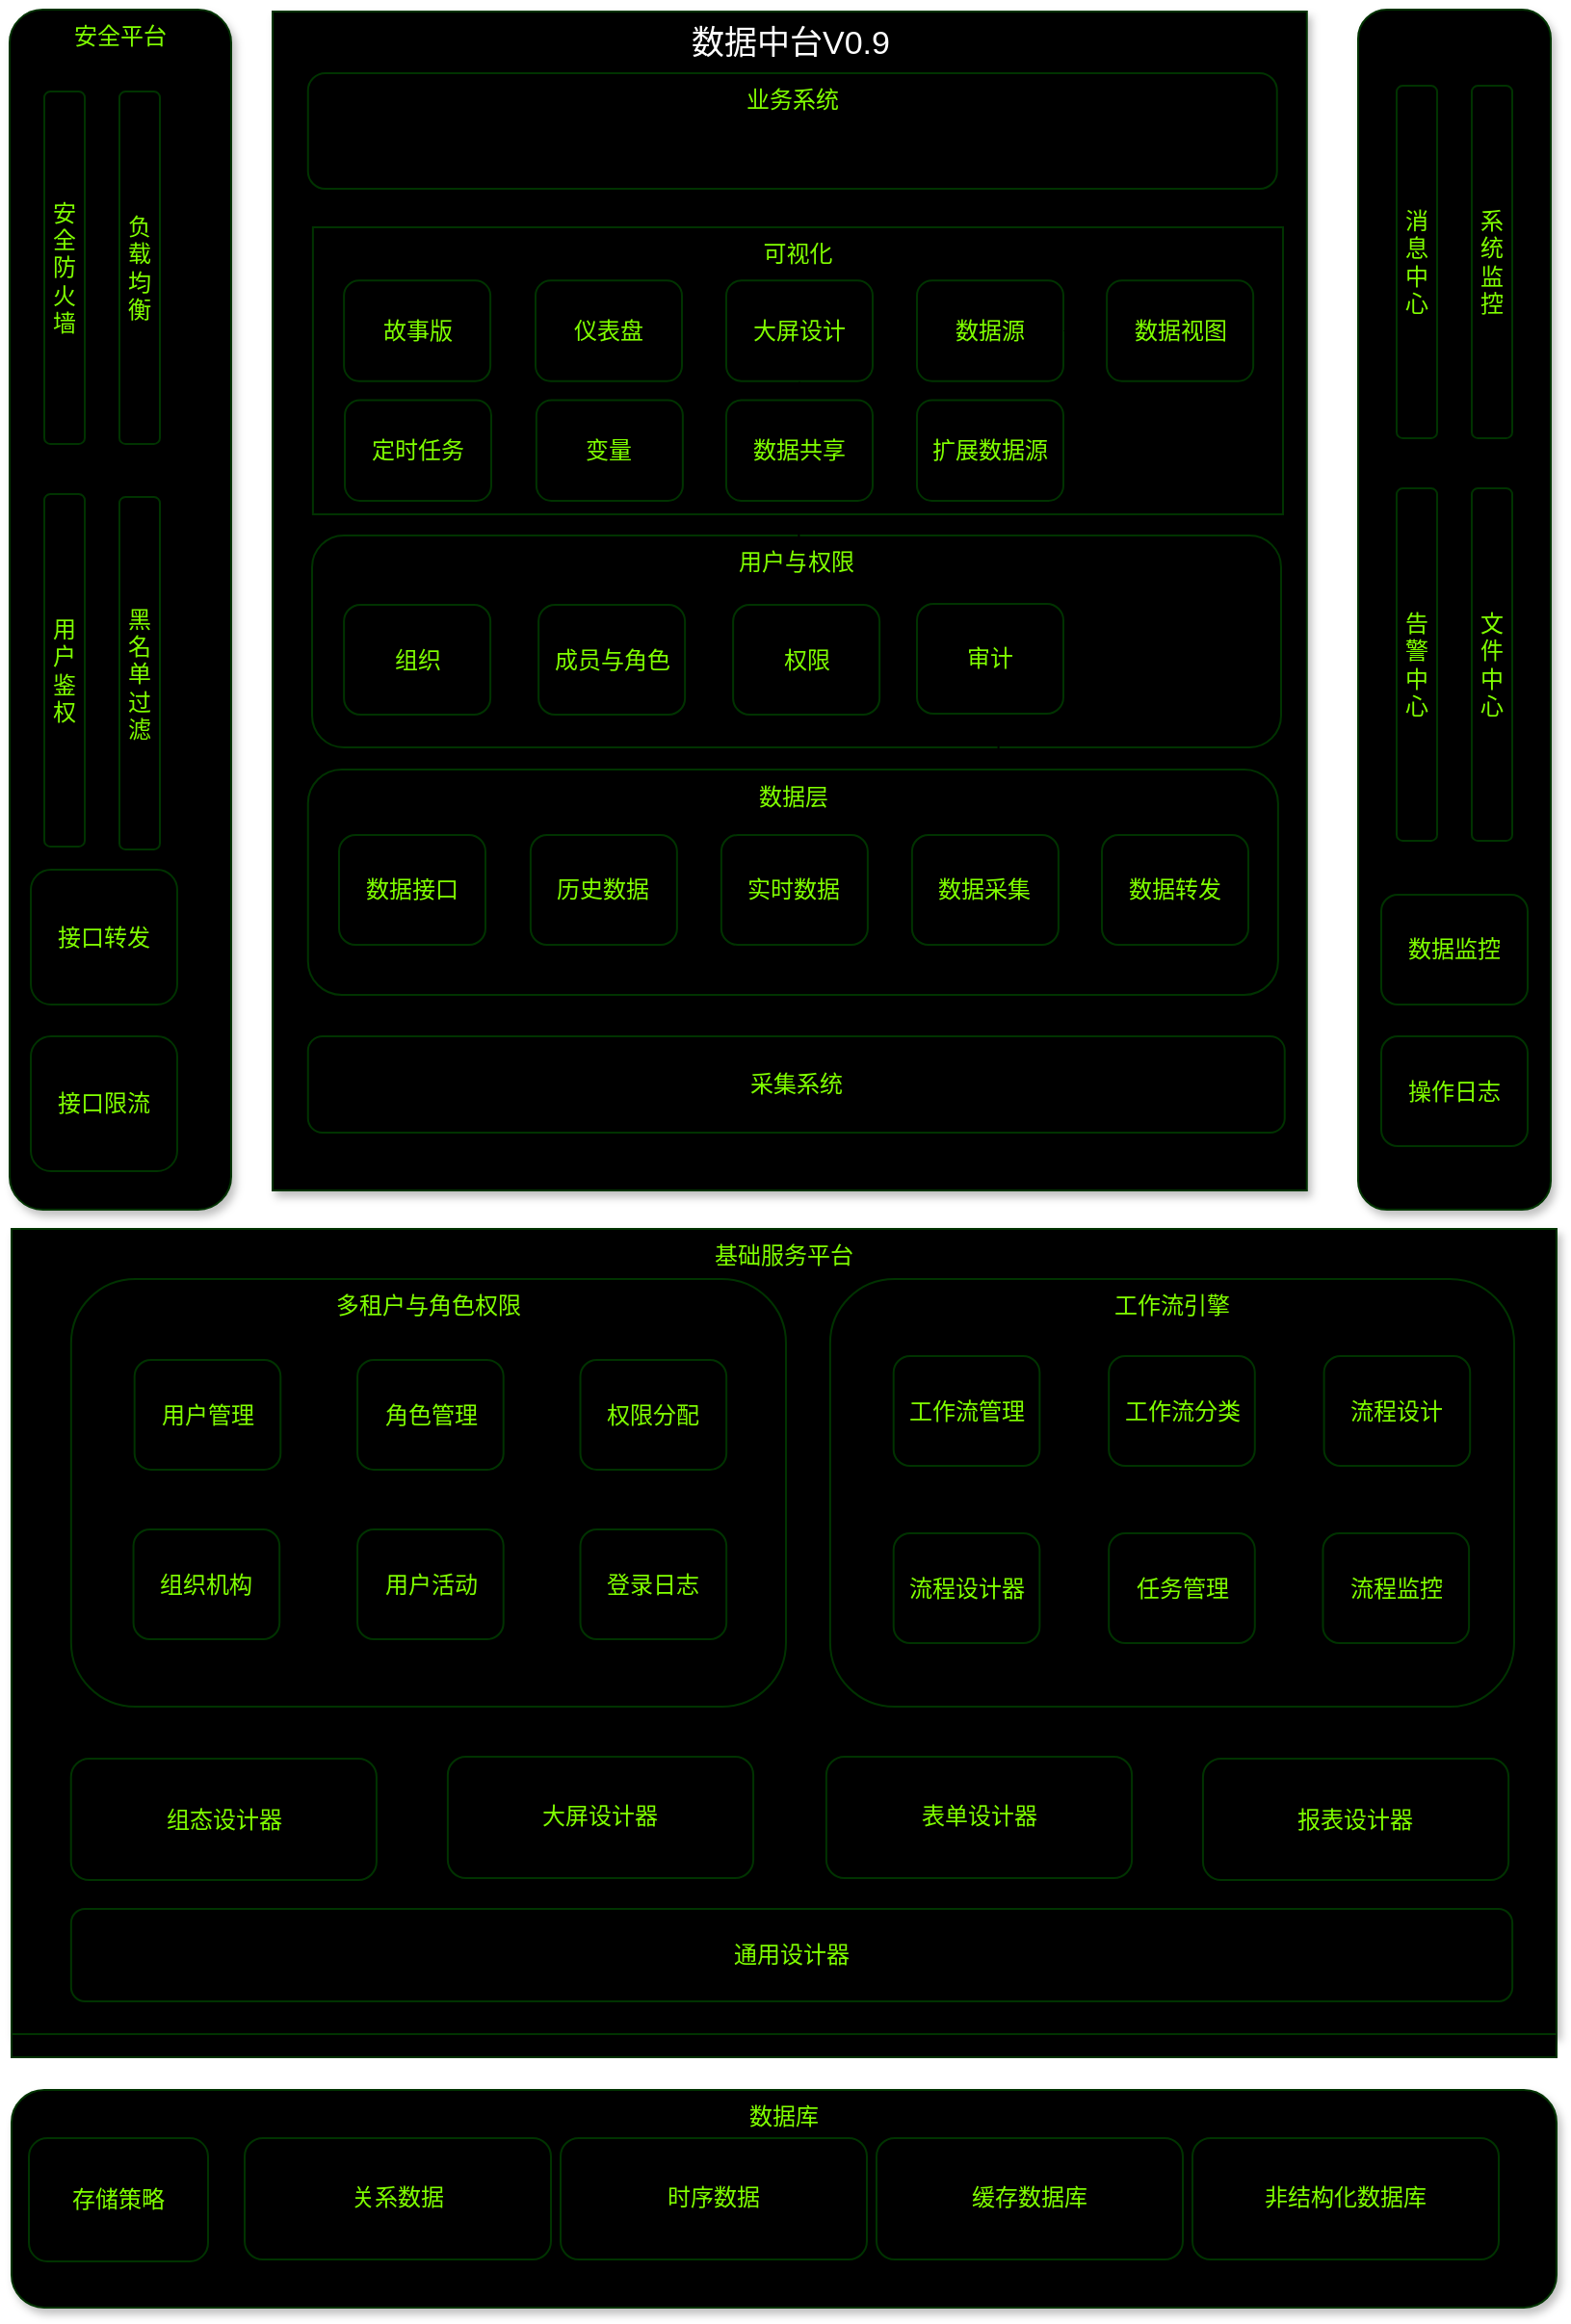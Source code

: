 <mxfile version="24.8.8">
  <diagram name="第 1 页" id="jOEGAAdJldzdozOKirW3">
    <mxGraphModel dx="1436" dy="786" grid="1" gridSize="10" guides="1" tooltips="1" connect="1" arrows="1" fold="1" page="1" pageScale="1" pageWidth="827" pageHeight="480" math="0" shadow="0">
      <root>
        <mxCell id="0" />
        <mxCell id="1" parent="0" />
        <mxCell id="qu1P84a28oFz5D7fJ5ri-1" value="数据中台V0.9" style="rounded=0;whiteSpace=wrap;html=1;fillColor=#000000;fontColor=#ffffff;strokeColor=#003300;glass=0;shadow=1;verticalAlign=top;align=center;fontSize=17;" vertex="1" parent="1">
          <mxGeometry x="148.5" y="8" width="536.89" height="612" as="geometry" />
        </mxCell>
        <mxCell id="qu1P84a28oFz5D7fJ5ri-3" value="" style="rounded=1;whiteSpace=wrap;html=1;fillColor=#000000;strokeColor=#003300;fontColor=#ffffff;shadow=1;glass=0;align=center;verticalAlign=top;fontFamily=Helvetica;fontSize=12;" vertex="1" parent="1">
          <mxGeometry x="712" y="7" width="100" height="623" as="geometry" />
        </mxCell>
        <mxCell id="qu1P84a28oFz5D7fJ5ri-4" value="安全平台" style="rounded=1;whiteSpace=wrap;html=1;fillColor=#000000;strokeColor=#003300;shadow=1;glass=0;align=center;verticalAlign=top;fontFamily=Helvetica;fontSize=12;fontColor=#80FF00;" vertex="1" parent="1">
          <mxGeometry x="12" y="7" width="115" height="623" as="geometry" />
        </mxCell>
        <mxCell id="qu1P84a28oFz5D7fJ5ri-20" value="接口转发" style="rounded=1;whiteSpace=wrap;html=1;fillColor=#000000;fontColor=#80FF00;strokeColor=#003300;" vertex="1" parent="1">
          <mxGeometry x="23" y="453.5" width="76" height="70" as="geometry" />
        </mxCell>
        <mxCell id="qu1P84a28oFz5D7fJ5ri-43" value="消息中心" style="rounded=1;whiteSpace=wrap;html=1;fillColor=#000000;fontColor=#80FF00;strokeColor=#003300;horizontal=1;" vertex="1" parent="1">
          <mxGeometry x="732" y="46.5" width="21" height="183" as="geometry" />
        </mxCell>
        <mxCell id="qu1P84a28oFz5D7fJ5ri-44" value="告警中心" style="rounded=1;whiteSpace=wrap;html=1;fillColor=#000000;fontColor=#80FF00;strokeColor=#003300;horizontal=1;" vertex="1" parent="1">
          <mxGeometry x="732" y="255.5" width="21" height="183" as="geometry" />
        </mxCell>
        <mxCell id="qu1P84a28oFz5D7fJ5ri-46" value="系统监控" style="rounded=1;whiteSpace=wrap;html=1;fillColor=#000000;fontColor=#80FF00;strokeColor=#003300;horizontal=1;" vertex="1" parent="1">
          <mxGeometry x="771" y="46.5" width="21" height="183" as="geometry" />
        </mxCell>
        <mxCell id="qu1P84a28oFz5D7fJ5ri-47" value="文件中心" style="rounded=1;whiteSpace=wrap;html=1;fillColor=#000000;fontColor=#80FF00;strokeColor=#003300;horizontal=1;" vertex="1" parent="1">
          <mxGeometry x="771" y="255.5" width="21" height="183" as="geometry" />
        </mxCell>
        <mxCell id="qu1P84a28oFz5D7fJ5ri-49" value="安全防火墙" style="rounded=1;whiteSpace=wrap;html=1;fillColor=#000000;fontColor=#80FF00;strokeColor=#003300;horizontal=1;" vertex="1" parent="1">
          <mxGeometry x="30" y="49.5" width="21" height="183" as="geometry" />
        </mxCell>
        <mxCell id="qu1P84a28oFz5D7fJ5ri-50" value="用户鉴权" style="rounded=1;whiteSpace=wrap;html=1;fillColor=#000000;fontColor=#80FF00;strokeColor=#003300;horizontal=1;" vertex="1" parent="1">
          <mxGeometry x="30" y="258.5" width="21" height="183" as="geometry" />
        </mxCell>
        <mxCell id="qu1P84a28oFz5D7fJ5ri-52" value="负载均衡" style="rounded=1;whiteSpace=wrap;html=1;fillColor=#000000;fontColor=#80FF00;strokeColor=#003300;horizontal=1;" vertex="1" parent="1">
          <mxGeometry x="69" y="49.5" width="21" height="183" as="geometry" />
        </mxCell>
        <mxCell id="qu1P84a28oFz5D7fJ5ri-54" value="黑名单过滤" style="rounded=1;whiteSpace=wrap;html=1;fillColor=#000000;fontColor=#80FF00;strokeColor=#003300;horizontal=1;" vertex="1" parent="1">
          <mxGeometry x="69" y="260" width="21" height="183" as="geometry" />
        </mxCell>
        <mxCell id="qu1P84a28oFz5D7fJ5ri-66" value="接口限流" style="rounded=1;whiteSpace=wrap;html=1;fillColor=#000000;fontColor=#80FF00;strokeColor=#003300;" vertex="1" parent="1">
          <mxGeometry x="23" y="540" width="76" height="70" as="geometry" />
        </mxCell>
        <mxCell id="qu1P84a28oFz5D7fJ5ri-113" value="" style="group" vertex="1" connectable="0" parent="1">
          <mxGeometry x="13" y="640" width="802" height="540" as="geometry" />
        </mxCell>
        <mxCell id="qu1P84a28oFz5D7fJ5ri-21" value="" style="group;rounded=0;strokeColor=#003300;align=center;verticalAlign=middle;fontFamily=Helvetica;fontSize=12;fontColor=#80FF00;fillColor=#000000;" vertex="1" connectable="0" parent="qu1P84a28oFz5D7fJ5ri-113">
          <mxGeometry width="802" height="430" as="geometry" />
        </mxCell>
        <mxCell id="qu1P84a28oFz5D7fJ5ri-22" value="基础服务平台" style="rounded=0;whiteSpace=wrap;html=1;fillColor=#000000;strokeColor=#003300;fontColor=#80FF00;align=center;verticalAlign=top;labelBackgroundColor=none;fontFamily=Helvetica;shadow=1;glass=0;fontSize=12;" vertex="1" parent="qu1P84a28oFz5D7fJ5ri-21">
          <mxGeometry width="802" height="418" as="geometry" />
        </mxCell>
        <mxCell id="qu1P84a28oFz5D7fJ5ri-23" value="多租户与角色权限" style="rounded=1;whiteSpace=wrap;html=1;fillColor=#000000;fontColor=#80FF00;strokeColor=#003300;glass=0;shadow=1;verticalAlign=top;align=center;fontFamily=Helvetica;fontSize=12;" vertex="1" parent="qu1P84a28oFz5D7fJ5ri-21">
          <mxGeometry x="30.923" y="26" width="371.075" height="222" as="geometry" />
        </mxCell>
        <mxCell id="qu1P84a28oFz5D7fJ5ri-24" value="用户管理" style="rounded=1;whiteSpace=wrap;html=1;fillColor=#000000;fontColor=#80FF00;strokeColor=#003300;align=center;verticalAlign=middle;fontFamily=Helvetica;fontSize=12;horizontal=1;" vertex="1" parent="qu1P84a28oFz5D7fJ5ri-21">
          <mxGeometry x="63.841" y="68" width="75.811" height="57" as="geometry" />
        </mxCell>
        <mxCell id="qu1P84a28oFz5D7fJ5ri-25" value="角色管理" style="rounded=1;whiteSpace=wrap;html=1;fillColor=#000000;fontColor=#80FF00;strokeColor=#003300;align=center;verticalAlign=middle;fontFamily=Helvetica;fontSize=12;horizontal=1;" vertex="1" parent="qu1P84a28oFz5D7fJ5ri-21">
          <mxGeometry x="179.552" y="68" width="75.811" height="57" as="geometry" />
        </mxCell>
        <mxCell id="qu1P84a28oFz5D7fJ5ri-26" value="权限分配" style="rounded=1;whiteSpace=wrap;html=1;fillColor=#000000;fontColor=#80FF00;strokeColor=#003300;align=center;verticalAlign=middle;fontFamily=Helvetica;fontSize=12;horizontal=1;" vertex="1" parent="qu1P84a28oFz5D7fJ5ri-21">
          <mxGeometry x="295.264" y="68" width="75.811" height="57" as="geometry" />
        </mxCell>
        <mxCell id="qu1P84a28oFz5D7fJ5ri-27" value="组织机构" style="rounded=1;whiteSpace=wrap;html=1;fillColor=#000000;fontColor=#80FF00;strokeColor=#003300;align=center;verticalAlign=middle;fontFamily=Helvetica;fontSize=12;horizontal=1;" vertex="1" parent="qu1P84a28oFz5D7fJ5ri-21">
          <mxGeometry x="63.282" y="156" width="75.811" height="57" as="geometry" />
        </mxCell>
        <mxCell id="qu1P84a28oFz5D7fJ5ri-28" value="用户活动" style="rounded=1;whiteSpace=wrap;html=1;fillColor=#000000;fontColor=#80FF00;strokeColor=#003300;align=center;verticalAlign=middle;fontFamily=Helvetica;fontSize=12;horizontal=1;" vertex="1" parent="qu1P84a28oFz5D7fJ5ri-21">
          <mxGeometry x="179.552" y="156" width="75.811" height="57" as="geometry" />
        </mxCell>
        <mxCell id="qu1P84a28oFz5D7fJ5ri-29" value="登录日志" style="rounded=1;whiteSpace=wrap;html=1;fillColor=#000000;fontColor=#80FF00;strokeColor=#003300;align=center;verticalAlign=middle;fontFamily=Helvetica;fontSize=12;horizontal=1;" vertex="1" parent="qu1P84a28oFz5D7fJ5ri-21">
          <mxGeometry x="295.264" y="156" width="75.811" height="57" as="geometry" />
        </mxCell>
        <mxCell id="qu1P84a28oFz5D7fJ5ri-30" value="工作流引擎" style="rounded=1;whiteSpace=wrap;html=1;fillColor=#000000;fontColor=#80FF00;strokeColor=#003300;glass=0;shadow=1;verticalAlign=top;align=center;fontFamily=Helvetica;fontSize=12;" vertex="1" parent="qu1P84a28oFz5D7fJ5ri-21">
          <mxGeometry x="424.94" y="26" width="355.055" height="222" as="geometry" />
        </mxCell>
        <mxCell id="qu1P84a28oFz5D7fJ5ri-31" value="工作流管理" style="rounded=1;whiteSpace=wrap;html=1;fillColor=#000000;fontColor=#80FF00;strokeColor=#003300;align=center;verticalAlign=middle;fontFamily=Helvetica;fontSize=12;horizontal=1;" vertex="1" parent="qu1P84a28oFz5D7fJ5ri-21">
          <mxGeometry x="457.858" y="66" width="75.811" height="57" as="geometry" />
        </mxCell>
        <mxCell id="qu1P84a28oFz5D7fJ5ri-32" value="工作流分类" style="rounded=1;whiteSpace=wrap;html=1;fillColor=#000000;fontColor=#80FF00;strokeColor=#003300;align=center;verticalAlign=middle;fontFamily=Helvetica;fontSize=12;horizontal=1;" vertex="1" parent="qu1P84a28oFz5D7fJ5ri-21">
          <mxGeometry x="569.58" y="66" width="75.811" height="57" as="geometry" />
        </mxCell>
        <mxCell id="qu1P84a28oFz5D7fJ5ri-33" value="流程设计" style="rounded=1;whiteSpace=wrap;html=1;fillColor=#000000;fontColor=#80FF00;strokeColor=#003300;align=center;verticalAlign=middle;fontFamily=Helvetica;fontSize=12;horizontal=1;" vertex="1" parent="qu1P84a28oFz5D7fJ5ri-21">
          <mxGeometry x="681.301" y="66" width="75.811" height="57" as="geometry" />
        </mxCell>
        <mxCell id="qu1P84a28oFz5D7fJ5ri-34" value="流程设计器" style="rounded=1;whiteSpace=wrap;html=1;fillColor=#000000;fontColor=#80FF00;strokeColor=#003300;align=center;verticalAlign=middle;fontFamily=Helvetica;fontSize=12;horizontal=1;" vertex="1" parent="qu1P84a28oFz5D7fJ5ri-21">
          <mxGeometry x="457.858" y="158" width="75.811" height="57" as="geometry" />
        </mxCell>
        <mxCell id="qu1P84a28oFz5D7fJ5ri-35" value="任务管理" style="rounded=1;whiteSpace=wrap;html=1;fillColor=#000000;fontColor=#80FF00;strokeColor=#003300;align=center;verticalAlign=middle;fontFamily=Helvetica;fontSize=12;horizontal=1;" vertex="1" parent="qu1P84a28oFz5D7fJ5ri-21">
          <mxGeometry x="569.58" y="158" width="75.811" height="57" as="geometry" />
        </mxCell>
        <mxCell id="qu1P84a28oFz5D7fJ5ri-36" value="流程监控" style="rounded=1;whiteSpace=wrap;html=1;fillColor=#000000;fontColor=#80FF00;strokeColor=#003300;align=center;verticalAlign=middle;fontFamily=Helvetica;fontSize=12;horizontal=1;" vertex="1" parent="qu1P84a28oFz5D7fJ5ri-21">
          <mxGeometry x="680.742" y="158" width="75.811" height="57" as="geometry" />
        </mxCell>
        <mxCell id="qu1P84a28oFz5D7fJ5ri-37" value="通用设计器" style="rounded=1;whiteSpace=wrap;html=1;fillColor=#000000;fontColor=#80FF00;strokeColor=#003300;glass=0;shadow=1;verticalAlign=middle;align=center;fontFamily=Helvetica;fontSize=12;" vertex="1" parent="qu1P84a28oFz5D7fJ5ri-21">
          <mxGeometry x="30.923" y="353" width="748.134" height="48" as="geometry" />
        </mxCell>
        <mxCell id="qu1P84a28oFz5D7fJ5ri-38" value="组态设计器" style="rounded=1;whiteSpace=wrap;html=1;fillColor=#000000;fontColor=#80FF00;strokeColor=#003300;glass=0;shadow=1;verticalAlign=middle;align=center;fontFamily=Helvetica;fontSize=12;" vertex="1" parent="qu1P84a28oFz5D7fJ5ri-21">
          <mxGeometry x="30.863" y="275.008" width="158.604" height="62.992" as="geometry" />
        </mxCell>
        <mxCell id="qu1P84a28oFz5D7fJ5ri-39" value="大屏设计器" style="rounded=1;whiteSpace=wrap;html=1;fillColor=#000000;fontColor=#80FF00;strokeColor=#003300;glass=0;shadow=1;verticalAlign=middle;align=center;fontFamily=Helvetica;fontSize=12;" vertex="1" parent="qu1P84a28oFz5D7fJ5ri-21">
          <mxGeometry x="226.435" y="274" width="158.604" height="62.992" as="geometry" />
        </mxCell>
        <mxCell id="qu1P84a28oFz5D7fJ5ri-40" value="报表设计器" style="rounded=1;whiteSpace=wrap;html=1;fillColor=#000000;fontColor=#80FF00;strokeColor=#003300;glass=0;shadow=1;verticalAlign=middle;align=center;fontFamily=Helvetica;fontSize=12;" vertex="1" parent="qu1P84a28oFz5D7fJ5ri-21">
          <mxGeometry x="618.458" y="275.008" width="158.604" height="62.992" as="geometry" />
        </mxCell>
        <mxCell id="qu1P84a28oFz5D7fJ5ri-41" value="表单设计器" style="rounded=1;whiteSpace=wrap;html=1;fillColor=#000000;fontColor=#80FF00;strokeColor=#003300;glass=0;shadow=1;verticalAlign=middle;align=center;fontFamily=Helvetica;fontSize=12;" vertex="1" parent="qu1P84a28oFz5D7fJ5ri-21">
          <mxGeometry x="422.945" y="274" width="158.604" height="62.992" as="geometry" />
        </mxCell>
        <mxCell id="qu1P84a28oFz5D7fJ5ri-59" value="" style="group" vertex="1" connectable="0" parent="qu1P84a28oFz5D7fJ5ri-113">
          <mxGeometry y="447" width="802" height="113" as="geometry" />
        </mxCell>
        <mxCell id="qu1P84a28oFz5D7fJ5ri-60" value="数据库" style="rounded=1;whiteSpace=wrap;html=1;fillColor=#000000;fontColor=#80FF00;strokeColor=#003300;glass=0;shadow=1;verticalAlign=top;align=center;fontFamily=Helvetica;fontSize=12;" vertex="1" parent="qu1P84a28oFz5D7fJ5ri-59">
          <mxGeometry width="802" height="113" as="geometry" />
        </mxCell>
        <mxCell id="qu1P84a28oFz5D7fJ5ri-61" value="关系数据" style="rounded=1;whiteSpace=wrap;html=1;fillColor=#000000;fontColor=#80FF00;strokeColor=#003300;glass=0;shadow=1;verticalAlign=middle;align=center;fontFamily=Helvetica;fontSize=12;" vertex="1" parent="qu1P84a28oFz5D7fJ5ri-59">
          <mxGeometry x="121" y="25" width="159" height="62.992" as="geometry" />
        </mxCell>
        <mxCell id="qu1P84a28oFz5D7fJ5ri-62" value="时序数据" style="rounded=1;whiteSpace=wrap;html=1;fillColor=#000000;fontColor=#80FF00;strokeColor=#003300;glass=0;shadow=1;verticalAlign=middle;align=center;fontFamily=Helvetica;fontSize=12;" vertex="1" parent="qu1P84a28oFz5D7fJ5ri-59">
          <mxGeometry x="285" y="25" width="159" height="62.992" as="geometry" />
        </mxCell>
        <mxCell id="qu1P84a28oFz5D7fJ5ri-63" value="非结构化数据库" style="rounded=1;whiteSpace=wrap;html=1;fillColor=#000000;fontColor=#80FF00;strokeColor=#003300;glass=0;shadow=1;verticalAlign=middle;align=center;fontFamily=Helvetica;fontSize=12;" vertex="1" parent="qu1P84a28oFz5D7fJ5ri-59">
          <mxGeometry x="613" y="25" width="159" height="62.992" as="geometry" />
        </mxCell>
        <mxCell id="qu1P84a28oFz5D7fJ5ri-64" value="缓存数据库" style="rounded=1;whiteSpace=wrap;html=1;fillColor=#000000;fontColor=#80FF00;strokeColor=#003300;glass=0;shadow=1;verticalAlign=middle;align=center;fontFamily=Helvetica;fontSize=12;" vertex="1" parent="qu1P84a28oFz5D7fJ5ri-59">
          <mxGeometry x="449" y="25" width="159" height="62.992" as="geometry" />
        </mxCell>
        <mxCell id="qu1P84a28oFz5D7fJ5ri-65" value="存储策略" style="rounded=1;whiteSpace=wrap;html=1;fillColor=#000000;fontColor=#80FF00;strokeColor=#003300;horizontal=1;" vertex="1" parent="qu1P84a28oFz5D7fJ5ri-59">
          <mxGeometry x="9" y="25" width="93" height="64" as="geometry" />
        </mxCell>
        <mxCell id="qu1P84a28oFz5D7fJ5ri-114" value="" style="group" vertex="1" connectable="0" parent="1">
          <mxGeometry x="166.88" y="120" width="507.84" height="487.5" as="geometry" />
        </mxCell>
        <mxCell id="qu1P84a28oFz5D7fJ5ri-2" value="用户与权限" style="rounded=1;whiteSpace=wrap;html=1;fillColor=#000000;fontColor=#80FF00;strokeColor=#003300;glass=0;shadow=1;verticalAlign=top;align=center;fontFamily=Helvetica;fontSize=12;" vertex="1" parent="qu1P84a28oFz5D7fJ5ri-114">
          <mxGeometry x="2.12" y="160" width="503" height="110" as="geometry" />
        </mxCell>
        <mxCell id="qu1P84a28oFz5D7fJ5ri-5" value="组织" style="rounded=1;whiteSpace=wrap;html=1;fillColor=#000000;fontColor=#80FF00;strokeColor=#003300;" vertex="1" parent="qu1P84a28oFz5D7fJ5ri-114">
          <mxGeometry x="18.68" y="196" width="76" height="57" as="geometry" />
        </mxCell>
        <mxCell id="qu1P84a28oFz5D7fJ5ri-6" value="成员与角色" style="rounded=1;whiteSpace=wrap;html=1;fillColor=#000000;fontColor=#80FF00;strokeColor=#003300;" vertex="1" parent="qu1P84a28oFz5D7fJ5ri-114">
          <mxGeometry x="119.68" y="196" width="76" height="57" as="geometry" />
        </mxCell>
        <mxCell id="qu1P84a28oFz5D7fJ5ri-7" value="" style="edgeStyle=orthogonalEdgeStyle;rounded=0;orthogonalLoop=1;jettySize=auto;html=1;" edge="1" parent="qu1P84a28oFz5D7fJ5ri-114" source="qu1P84a28oFz5D7fJ5ri-9">
          <mxGeometry relative="1" as="geometry">
            <mxPoint x="254.32" y="126" as="targetPoint" />
          </mxGeometry>
        </mxCell>
        <mxCell id="qu1P84a28oFz5D7fJ5ri-9" value="权限" style="rounded=1;whiteSpace=wrap;html=1;fillColor=#000000;fontColor=#80FF00;strokeColor=#003300;" vertex="1" parent="qu1P84a28oFz5D7fJ5ri-114">
          <mxGeometry x="220.68" y="196" width="76" height="57" as="geometry" />
        </mxCell>
        <mxCell id="qu1P84a28oFz5D7fJ5ri-10" value="" style="edgeStyle=orthogonalEdgeStyle;rounded=0;orthogonalLoop=1;jettySize=auto;html=1;" edge="1" parent="qu1P84a28oFz5D7fJ5ri-114">
          <mxGeometry relative="1" as="geometry">
            <mxPoint x="358.72" y="253" as="sourcePoint" />
            <mxPoint x="358.12" y="286" as="targetPoint" />
          </mxGeometry>
        </mxCell>
        <mxCell id="qu1P84a28oFz5D7fJ5ri-57" value="采集系统" style="rounded=1;whiteSpace=wrap;html=1;fillColor=#000000;fontColor=#80FF00;strokeColor=#003300;" vertex="1" parent="qu1P84a28oFz5D7fJ5ri-114">
          <mxGeometry y="420" width="507" height="50" as="geometry" />
        </mxCell>
        <mxCell id="qu1P84a28oFz5D7fJ5ri-58" value="可视化" style="group;rounded=0;strokeColor=#003300;align=center;verticalAlign=top;fontFamily=Helvetica;fontSize=12;fontColor=#80FF00;fillColor=none;container=0;" vertex="1" connectable="0" parent="qu1P84a28oFz5D7fJ5ri-114">
          <mxGeometry x="2.56" width="503.56" height="149" as="geometry" />
        </mxCell>
        <mxCell id="qu1P84a28oFz5D7fJ5ri-72" value="故事版" style="rounded=1;whiteSpace=wrap;html=1;fillColor=#000000;fontColor=#80FF00;strokeColor=#003300;align=center;verticalAlign=middle;fontFamily=Helvetica;fontSize=12;" vertex="1" parent="qu1P84a28oFz5D7fJ5ri-114">
          <mxGeometry x="18.68" y="27.648" width="76" height="52.216" as="geometry" />
        </mxCell>
        <mxCell id="qu1P84a28oFz5D7fJ5ri-73" value="仪表盘" style="rounded=1;whiteSpace=wrap;html=1;fillColor=#000000;fontColor=#80FF00;strokeColor=#003300;align=center;verticalAlign=middle;fontFamily=Helvetica;fontSize=12;" vertex="1" parent="qu1P84a28oFz5D7fJ5ri-114">
          <mxGeometry x="118.12" y="27.648" width="76" height="52.216" as="geometry" />
        </mxCell>
        <mxCell id="qu1P84a28oFz5D7fJ5ri-74" value="大屏设计" style="rounded=1;whiteSpace=wrap;html=1;fillColor=#000000;fontColor=#80FF00;strokeColor=#003300;align=center;verticalAlign=middle;fontFamily=Helvetica;fontSize=12;" vertex="1" parent="qu1P84a28oFz5D7fJ5ri-114">
          <mxGeometry x="217.12" y="27.648" width="76" height="52.216" as="geometry" />
        </mxCell>
        <mxCell id="qu1P84a28oFz5D7fJ5ri-75" value="数据源" style="rounded=1;whiteSpace=wrap;html=1;fillColor=#000000;fontColor=#80FF00;strokeColor=#003300;align=center;verticalAlign=middle;fontFamily=Helvetica;fontSize=12;" vertex="1" parent="qu1P84a28oFz5D7fJ5ri-114">
          <mxGeometry x="316.12" y="27.648" width="76" height="52.216" as="geometry" />
        </mxCell>
        <mxCell id="qu1P84a28oFz5D7fJ5ri-76" value="" style="edgeStyle=orthogonalEdgeStyle;rounded=0;orthogonalLoop=1;jettySize=auto;html=1;" edge="1" parent="qu1P84a28oFz5D7fJ5ri-114" source="qu1P84a28oFz5D7fJ5ri-77" target="qu1P84a28oFz5D7fJ5ri-75">
          <mxGeometry relative="1" as="geometry" />
        </mxCell>
        <mxCell id="qu1P84a28oFz5D7fJ5ri-77" value="数据视图" style="rounded=1;whiteSpace=wrap;html=1;fillColor=#000000;fontColor=#80FF00;strokeColor=#003300;align=center;verticalAlign=middle;fontFamily=Helvetica;fontSize=12;" vertex="1" parent="qu1P84a28oFz5D7fJ5ri-114">
          <mxGeometry x="414.68" y="27.648" width="76" height="52.216" as="geometry" />
        </mxCell>
        <mxCell id="qu1P84a28oFz5D7fJ5ri-78" value="定时任务" style="rounded=1;whiteSpace=wrap;html=1;fillColor=#000000;fontColor=#80FF00;strokeColor=#003300;align=center;verticalAlign=middle;fontFamily=Helvetica;fontSize=12;" vertex="1" parent="qu1P84a28oFz5D7fJ5ri-114">
          <mxGeometry x="19.12" y="89.784" width="76" height="52.216" as="geometry" />
        </mxCell>
        <mxCell id="qu1P84a28oFz5D7fJ5ri-105" value="" style="edgeStyle=orthogonalEdgeStyle;rounded=0;orthogonalLoop=1;jettySize=auto;html=1;" edge="1" parent="qu1P84a28oFz5D7fJ5ri-114" source="qu1P84a28oFz5D7fJ5ri-79" target="qu1P84a28oFz5D7fJ5ri-74">
          <mxGeometry relative="1" as="geometry" />
        </mxCell>
        <mxCell id="qu1P84a28oFz5D7fJ5ri-79" value="变量" style="rounded=1;whiteSpace=wrap;html=1;fillColor=#000000;fontColor=#80FF00;strokeColor=#003300;align=center;verticalAlign=middle;fontFamily=Helvetica;fontSize=12;" vertex="1" parent="qu1P84a28oFz5D7fJ5ri-114">
          <mxGeometry x="118.56" y="89.784" width="76" height="52.216" as="geometry" />
        </mxCell>
        <mxCell id="qu1P84a28oFz5D7fJ5ri-80" value="数据层" style="rounded=1;whiteSpace=wrap;html=1;fillColor=#000000;strokeColor=#003300;fontColor=#80FF00;verticalAlign=top;align=center;shadow=1;glass=0;fontFamily=Helvetica;fontSize=12;" vertex="1" parent="qu1P84a28oFz5D7fJ5ri-114">
          <mxGeometry y="281.5" width="503.56" height="117" as="geometry" />
        </mxCell>
        <mxCell id="qu1P84a28oFz5D7fJ5ri-81" value="数据接口" style="rounded=1;whiteSpace=wrap;html=1;fillColor=#000000;fontColor=#80FF00;strokeColor=#003300;align=center;verticalAlign=middle;fontFamily=Helvetica;fontSize=12;" vertex="1" parent="qu1P84a28oFz5D7fJ5ri-114">
          <mxGeometry x="16.12" y="315.5" width="76" height="57" as="geometry" />
        </mxCell>
        <mxCell id="qu1P84a28oFz5D7fJ5ri-82" value="历史数据" style="rounded=1;whiteSpace=wrap;html=1;fillColor=#000000;fontColor=#80FF00;strokeColor=#003300;align=center;verticalAlign=middle;fontFamily=Helvetica;fontSize=12;" vertex="1" parent="qu1P84a28oFz5D7fJ5ri-114">
          <mxGeometry x="115.56" y="315.5" width="76" height="57" as="geometry" />
        </mxCell>
        <mxCell id="qu1P84a28oFz5D7fJ5ri-83" value="实时数据" style="rounded=1;whiteSpace=wrap;html=1;fillColor=#000000;fontColor=#80FF00;strokeColor=#003300;align=center;verticalAlign=middle;fontFamily=Helvetica;fontSize=12;" vertex="1" parent="qu1P84a28oFz5D7fJ5ri-114">
          <mxGeometry x="214.56" y="315.5" width="76" height="57" as="geometry" />
        </mxCell>
        <mxCell id="qu1P84a28oFz5D7fJ5ri-84" value="数据采集" style="rounded=1;whiteSpace=wrap;html=1;fillColor=#000000;fontColor=#80FF00;strokeColor=#003300;align=center;verticalAlign=middle;fontFamily=Helvetica;fontSize=12;" vertex="1" parent="qu1P84a28oFz5D7fJ5ri-114">
          <mxGeometry x="313.56" y="315.5" width="76" height="57" as="geometry" />
        </mxCell>
        <mxCell id="qu1P84a28oFz5D7fJ5ri-85" value="数据转发" style="rounded=1;whiteSpace=wrap;html=1;fillColor=#000000;fontColor=#80FF00;strokeColor=#003300;align=center;verticalAlign=middle;fontFamily=Helvetica;fontSize=12;" vertex="1" parent="qu1P84a28oFz5D7fJ5ri-114">
          <mxGeometry x="412.12" y="315.5" width="76" height="57" as="geometry" />
        </mxCell>
        <mxCell id="qu1P84a28oFz5D7fJ5ri-106" value="数据共享" style="rounded=1;whiteSpace=wrap;html=1;fillColor=#000000;fontColor=#80FF00;strokeColor=#003300;align=center;verticalAlign=middle;fontFamily=Helvetica;fontSize=12;" vertex="1" parent="qu1P84a28oFz5D7fJ5ri-114">
          <mxGeometry x="217.12" y="89.784" width="76" height="52.216" as="geometry" />
        </mxCell>
        <mxCell id="qu1P84a28oFz5D7fJ5ri-107" value="扩展数据源" style="rounded=1;whiteSpace=wrap;html=1;fillColor=#000000;fontColor=#80FF00;strokeColor=#003300;align=center;verticalAlign=middle;fontFamily=Helvetica;fontSize=12;" vertex="1" parent="qu1P84a28oFz5D7fJ5ri-114">
          <mxGeometry x="316.12" y="89.784" width="76" height="52.216" as="geometry" />
        </mxCell>
        <mxCell id="qu1P84a28oFz5D7fJ5ri-111" value="" style="edgeStyle=orthogonalEdgeStyle;rounded=0;orthogonalLoop=1;jettySize=auto;html=1;exitX=0.75;exitY=0;exitDx=0;exitDy=0;" edge="1" parent="qu1P84a28oFz5D7fJ5ri-114">
          <mxGeometry relative="1" as="geometry">
            <mxPoint x="266.12" y="480" as="sourcePoint" />
            <mxPoint x="251.62" y="487.5" as="targetPoint" />
          </mxGeometry>
        </mxCell>
        <mxCell id="qu1P84a28oFz5D7fJ5ri-112" value="审计" style="rounded=1;whiteSpace=wrap;html=1;fillColor=#000000;fontColor=#80FF00;strokeColor=#003300;" vertex="1" parent="qu1P84a28oFz5D7fJ5ri-114">
          <mxGeometry x="316.12" y="195.5" width="76" height="57" as="geometry" />
        </mxCell>
        <mxCell id="qu1P84a28oFz5D7fJ5ri-115" value="业务系统" style="rounded=1;whiteSpace=wrap;html=1;fillColor=#000000;fontColor=#80FF00;strokeColor=#003300;glass=0;shadow=1;verticalAlign=top;align=center;fontFamily=Helvetica;fontSize=12;" vertex="1" parent="1">
          <mxGeometry x="166.88" y="40" width="503" height="60" as="geometry" />
        </mxCell>
        <mxCell id="qu1P84a28oFz5D7fJ5ri-116" value="数据监控" style="rounded=1;whiteSpace=wrap;html=1;fillColor=#000000;fontColor=#80FF00;strokeColor=#003300;align=center;verticalAlign=middle;fontFamily=Helvetica;fontSize=12;" vertex="1" parent="1">
          <mxGeometry x="724" y="466.5" width="76" height="57" as="geometry" />
        </mxCell>
        <mxCell id="qu1P84a28oFz5D7fJ5ri-117" value="操作日志" style="rounded=1;whiteSpace=wrap;html=1;fillColor=#000000;fontColor=#80FF00;strokeColor=#003300;align=center;verticalAlign=middle;fontFamily=Helvetica;fontSize=12;" vertex="1" parent="1">
          <mxGeometry x="724" y="540" width="76" height="57" as="geometry" />
        </mxCell>
      </root>
    </mxGraphModel>
  </diagram>
</mxfile>
